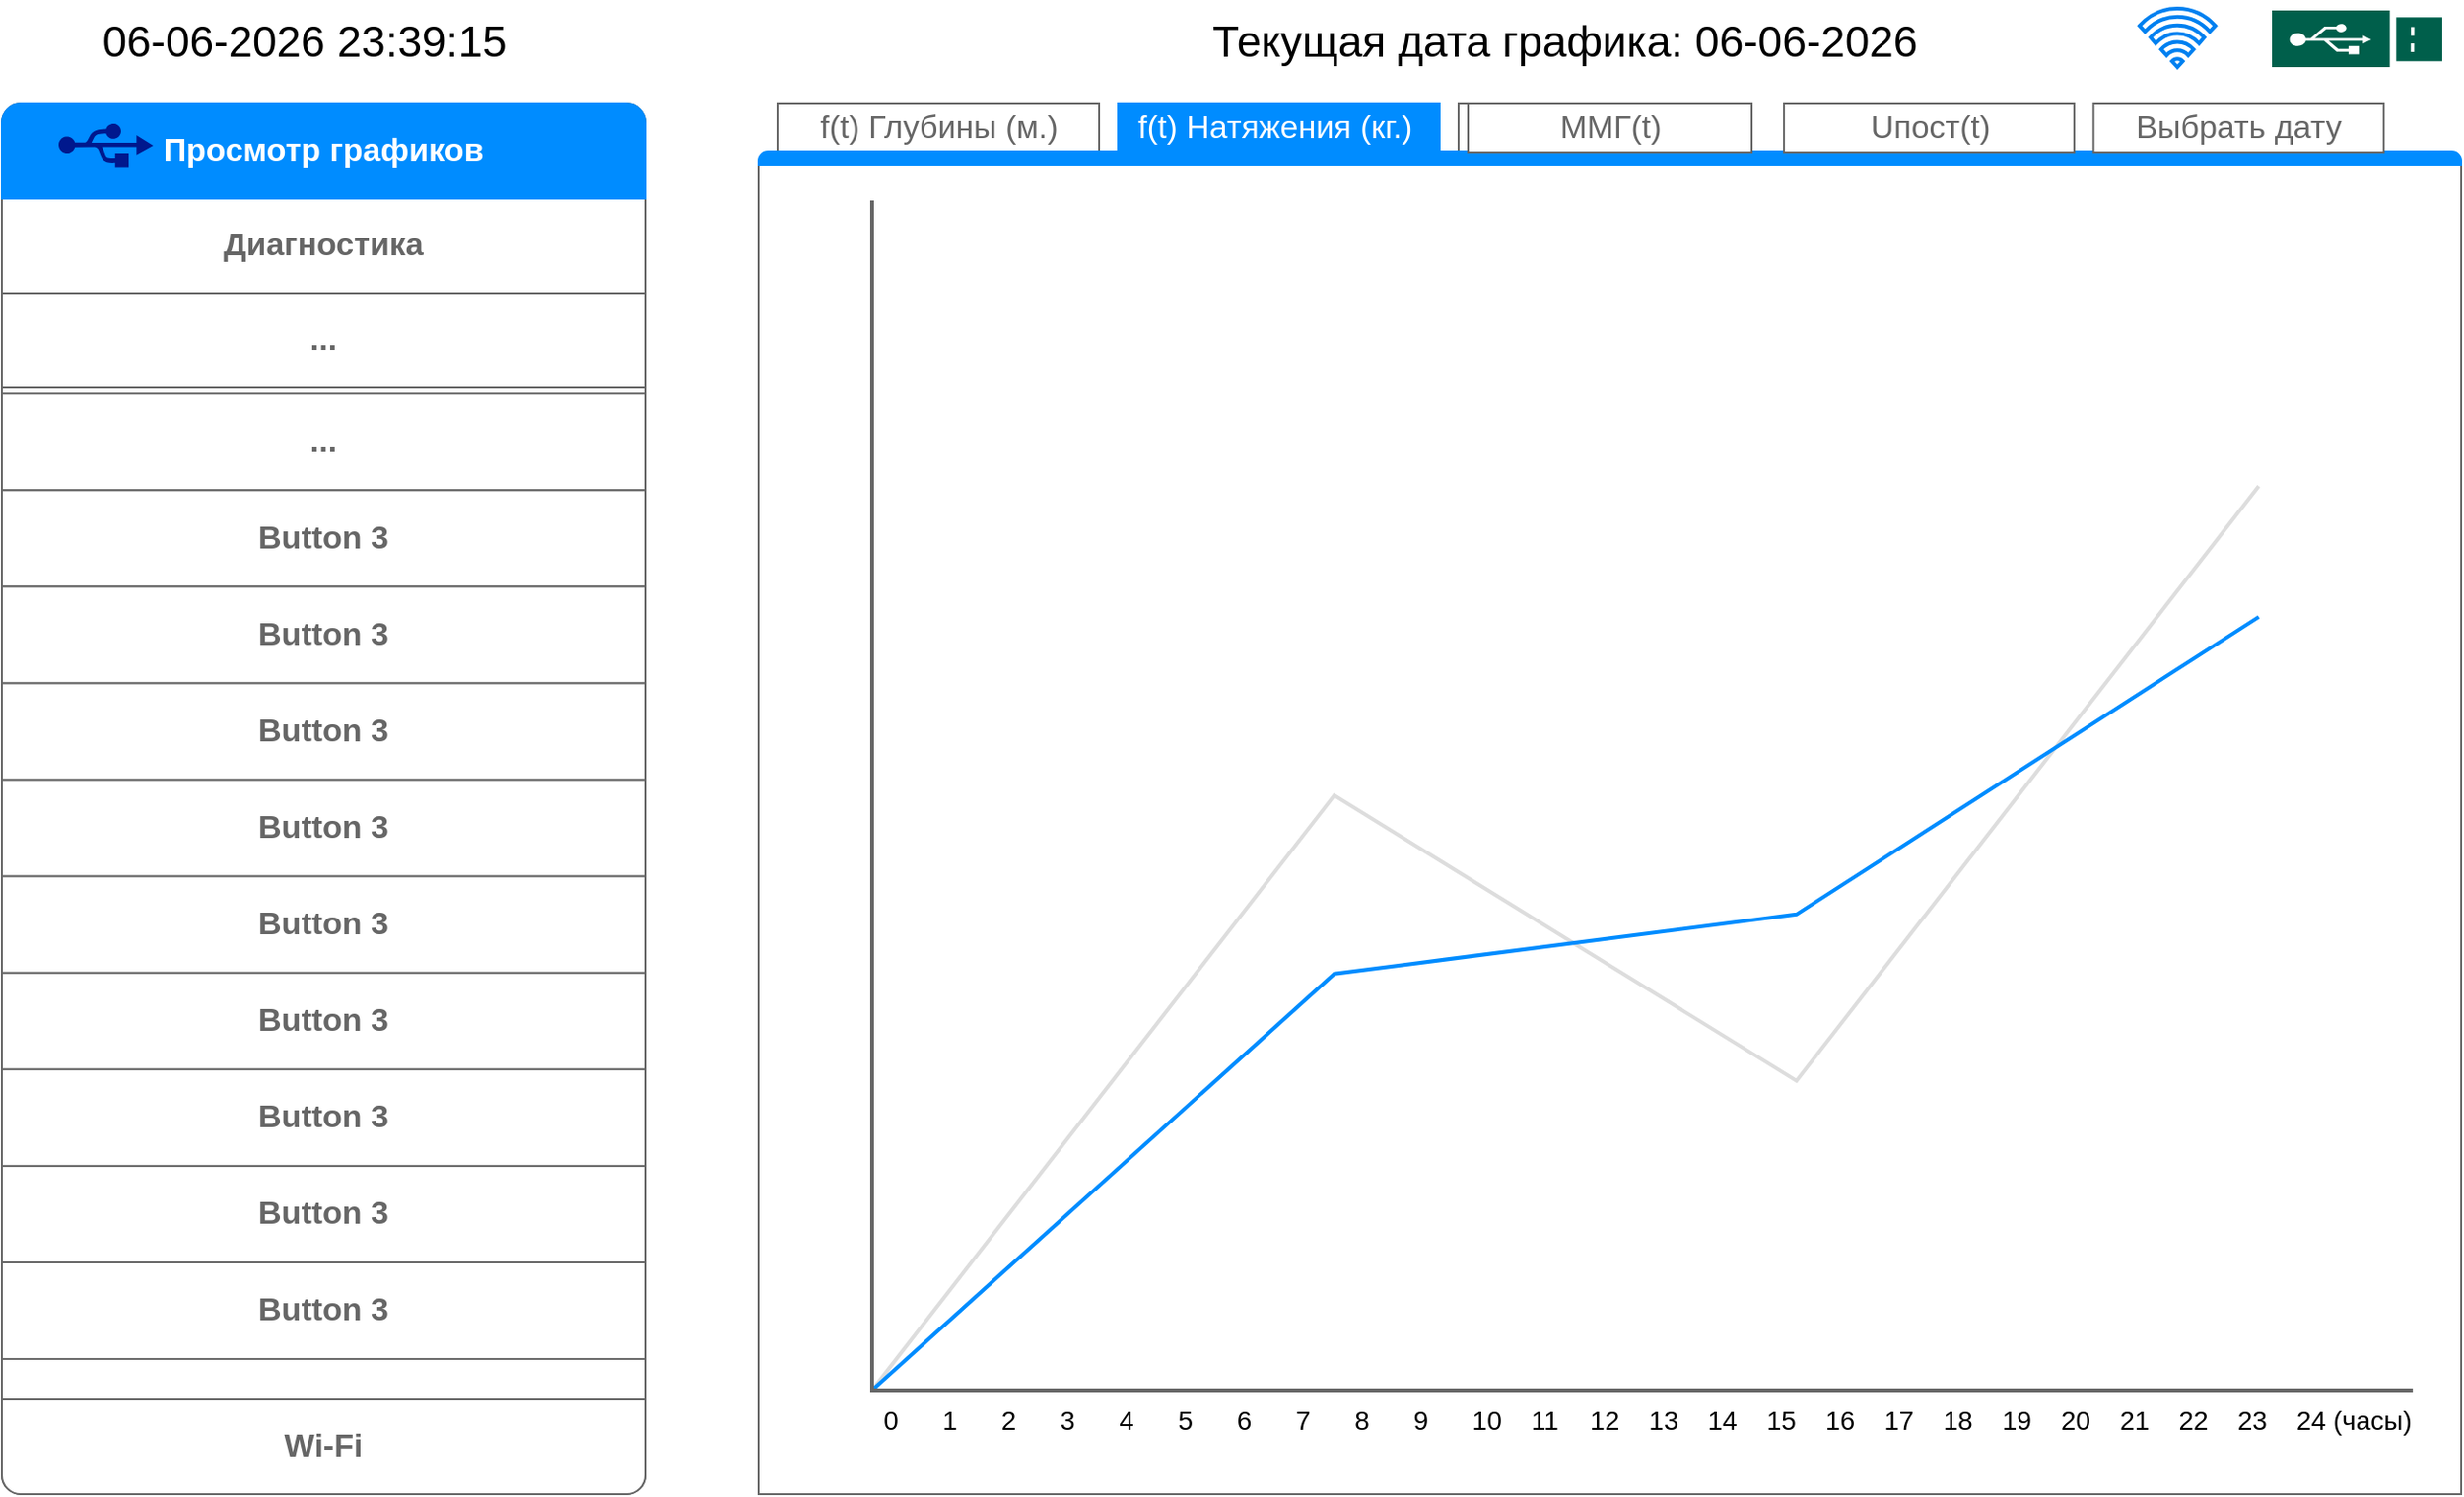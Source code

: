 <mxfile version="22.1.7" type="github">
  <diagram name="Page-1" id="03018318-947c-dd8e-b7a3-06fadd420f32">
    <mxGraphModel dx="1574" dy="921" grid="1" gridSize="10" guides="1" tooltips="1" connect="1" arrows="1" fold="1" page="1" pageScale="1" pageWidth="1400" pageHeight="850" background="none" math="0" shadow="0">
      <root>
        <mxCell id="0" />
        <mxCell id="1" parent="0" />
        <mxCell id="zn1Wa84A3hgmdE-mFcP4-300" value="" style="strokeWidth=1;shadow=0;dashed=0;align=center;html=1;shape=mxgraph.mockup.rrect;rSize=10;strokeColor=#666666;" vertex="1" parent="1">
          <mxGeometry x="60" y="65" width="340" height="735" as="geometry" />
        </mxCell>
        <mxCell id="zn1Wa84A3hgmdE-mFcP4-301" value="Диагностика" style="strokeColor=inherit;fillColor=inherit;gradientColor=inherit;strokeWidth=1;shadow=0;dashed=0;align=center;html=1;shape=mxgraph.mockup.rrect;rSize=0;fontSize=17;fontColor=#666666;fontStyle=1;resizeWidth=1;whiteSpace=wrap;" vertex="1" parent="zn1Wa84A3hgmdE-mFcP4-300">
          <mxGeometry width="340" height="50" relative="1" as="geometry">
            <mxPoint y="50" as="offset" />
          </mxGeometry>
        </mxCell>
        <mxCell id="zn1Wa84A3hgmdE-mFcP4-302" value="..." style="strokeColor=inherit;fillColor=inherit;gradientColor=inherit;strokeWidth=1;shadow=0;dashed=0;align=center;html=1;shape=mxgraph.mockup.rrect;rSize=0;fontSize=17;fontColor=#666666;fontStyle=1;resizeWidth=1;whiteSpace=wrap;" vertex="1" parent="zn1Wa84A3hgmdE-mFcP4-300">
          <mxGeometry width="340" height="50" relative="1" as="geometry">
            <mxPoint y="100" as="offset" />
          </mxGeometry>
        </mxCell>
        <mxCell id="zn1Wa84A3hgmdE-mFcP4-303" value="Wi-Fi" style="strokeColor=inherit;fillColor=inherit;gradientColor=inherit;strokeWidth=1;shadow=0;dashed=0;align=center;html=1;shape=mxgraph.mockup.bottomButton;rSize=10;fontSize=17;fontColor=#666666;fontStyle=1;resizeWidth=1;whiteSpace=wrap;" vertex="1" parent="zn1Wa84A3hgmdE-mFcP4-300">
          <mxGeometry y="1" width="340" height="50" relative="1" as="geometry">
            <mxPoint y="-50" as="offset" />
          </mxGeometry>
        </mxCell>
        <mxCell id="zn1Wa84A3hgmdE-mFcP4-304" value="Просмотр графиков" style="strokeWidth=1;shadow=0;dashed=0;align=center;html=1;shape=mxgraph.mockup.topButton;rSize=10;fontSize=17;fontColor=#ffffff;fontStyle=1;fillColor=#008cff;strokeColor=#008cff;resizeWidth=1;whiteSpace=wrap;" vertex="1" parent="zn1Wa84A3hgmdE-mFcP4-300">
          <mxGeometry width="340" height="50" relative="1" as="geometry" />
        </mxCell>
        <mxCell id="zn1Wa84A3hgmdE-mFcP4-305" value="..." style="strokeColor=inherit;fillColor=inherit;gradientColor=inherit;strokeWidth=1;shadow=0;dashed=0;align=center;html=1;shape=mxgraph.mockup.rrect;rSize=0;fontSize=17;fontColor=#666666;fontStyle=1;resizeWidth=1;whiteSpace=wrap;" vertex="1" parent="zn1Wa84A3hgmdE-mFcP4-300">
          <mxGeometry y="153.125" width="340" height="51.042" as="geometry" />
        </mxCell>
        <mxCell id="zn1Wa84A3hgmdE-mFcP4-306" value="Button 3" style="strokeColor=inherit;fillColor=inherit;gradientColor=inherit;strokeWidth=1;shadow=0;dashed=0;align=center;html=1;shape=mxgraph.mockup.rrect;rSize=0;fontSize=17;fontColor=#666666;fontStyle=1;resizeWidth=1;whiteSpace=wrap;" vertex="1" parent="zn1Wa84A3hgmdE-mFcP4-300">
          <mxGeometry y="204.167" width="340" height="51.042" as="geometry" />
        </mxCell>
        <mxCell id="zn1Wa84A3hgmdE-mFcP4-307" value="Button 3" style="strokeColor=inherit;fillColor=inherit;gradientColor=inherit;strokeWidth=1;shadow=0;dashed=0;align=center;html=1;shape=mxgraph.mockup.rrect;rSize=0;fontSize=17;fontColor=#666666;fontStyle=1;resizeWidth=1;whiteSpace=wrap;" vertex="1" parent="zn1Wa84A3hgmdE-mFcP4-300">
          <mxGeometry y="255.208" width="340" height="51.042" as="geometry" />
        </mxCell>
        <mxCell id="zn1Wa84A3hgmdE-mFcP4-308" value="Button 3" style="strokeColor=inherit;fillColor=inherit;gradientColor=inherit;strokeWidth=1;shadow=0;dashed=0;align=center;html=1;shape=mxgraph.mockup.rrect;rSize=0;fontSize=17;fontColor=#666666;fontStyle=1;resizeWidth=1;whiteSpace=wrap;" vertex="1" parent="zn1Wa84A3hgmdE-mFcP4-300">
          <mxGeometry y="306.25" width="340" height="51.042" as="geometry" />
        </mxCell>
        <mxCell id="zn1Wa84A3hgmdE-mFcP4-309" value="Button 3" style="strokeColor=inherit;fillColor=inherit;gradientColor=inherit;strokeWidth=1;shadow=0;dashed=0;align=center;html=1;shape=mxgraph.mockup.rrect;rSize=0;fontSize=17;fontColor=#666666;fontStyle=1;resizeWidth=1;whiteSpace=wrap;" vertex="1" parent="zn1Wa84A3hgmdE-mFcP4-300">
          <mxGeometry y="357.292" width="340" height="51.042" as="geometry" />
        </mxCell>
        <mxCell id="zn1Wa84A3hgmdE-mFcP4-310" value="Button 3" style="strokeColor=inherit;fillColor=inherit;gradientColor=inherit;strokeWidth=1;shadow=0;dashed=0;align=center;html=1;shape=mxgraph.mockup.rrect;rSize=0;fontSize=17;fontColor=#666666;fontStyle=1;resizeWidth=1;whiteSpace=wrap;" vertex="1" parent="zn1Wa84A3hgmdE-mFcP4-300">
          <mxGeometry y="408.333" width="340" height="51.042" as="geometry" />
        </mxCell>
        <mxCell id="zn1Wa84A3hgmdE-mFcP4-311" value="Button 3" style="strokeColor=inherit;fillColor=inherit;gradientColor=inherit;strokeWidth=1;shadow=0;dashed=0;align=center;html=1;shape=mxgraph.mockup.rrect;rSize=0;fontSize=17;fontColor=#666666;fontStyle=1;resizeWidth=1;whiteSpace=wrap;" vertex="1" parent="zn1Wa84A3hgmdE-mFcP4-300">
          <mxGeometry y="459.375" width="340" height="51.042" as="geometry" />
        </mxCell>
        <mxCell id="zn1Wa84A3hgmdE-mFcP4-312" value="Button 3" style="strokeColor=inherit;fillColor=inherit;gradientColor=inherit;strokeWidth=1;shadow=0;dashed=0;align=center;html=1;shape=mxgraph.mockup.rrect;rSize=0;fontSize=17;fontColor=#666666;fontStyle=1;resizeWidth=1;whiteSpace=wrap;" vertex="1" parent="zn1Wa84A3hgmdE-mFcP4-300">
          <mxGeometry y="510.417" width="340" height="51.042" as="geometry" />
        </mxCell>
        <mxCell id="zn1Wa84A3hgmdE-mFcP4-313" value="Button 3" style="strokeColor=inherit;fillColor=inherit;gradientColor=inherit;strokeWidth=1;shadow=0;dashed=0;align=center;html=1;shape=mxgraph.mockup.rrect;rSize=0;fontSize=17;fontColor=#666666;fontStyle=1;resizeWidth=1;whiteSpace=wrap;" vertex="1" parent="zn1Wa84A3hgmdE-mFcP4-300">
          <mxGeometry y="561.458" width="340" height="51.042" as="geometry" />
        </mxCell>
        <mxCell id="zn1Wa84A3hgmdE-mFcP4-314" value="Button 3" style="strokeColor=inherit;fillColor=inherit;gradientColor=inherit;strokeWidth=1;shadow=0;dashed=0;align=center;html=1;shape=mxgraph.mockup.rrect;rSize=0;fontSize=17;fontColor=#666666;fontStyle=1;resizeWidth=1;whiteSpace=wrap;" vertex="1" parent="zn1Wa84A3hgmdE-mFcP4-300">
          <mxGeometry y="612.5" width="340" height="51.042" as="geometry" />
        </mxCell>
        <mxCell id="zn1Wa84A3hgmdE-mFcP4-490" value="" style="sketch=0;aspect=fixed;pointerEvents=1;shadow=0;dashed=0;html=1;strokeColor=none;labelPosition=center;verticalLabelPosition=bottom;verticalAlign=top;align=center;fillColor=#00188D;shape=mxgraph.mscae.enterprise.usb" vertex="1" parent="zn1Wa84A3hgmdE-mFcP4-300">
          <mxGeometry x="30" y="10.208" width="50" height="23" as="geometry" />
        </mxCell>
        <mxCell id="zn1Wa84A3hgmdE-mFcP4-340" value="" style="strokeWidth=1;shadow=0;dashed=0;align=center;html=1;shape=mxgraph.mockup.containers.marginRect2;rectMarginTop=32;strokeColor=#666666;gradientColor=none;whiteSpace=wrap;" vertex="1" parent="1">
          <mxGeometry x="460" y="65" width="900" height="735" as="geometry" />
        </mxCell>
        <mxCell id="zn1Wa84A3hgmdE-mFcP4-341" value="f(t) Глубины (м.)" style="strokeColor=inherit;fillColor=inherit;gradientColor=inherit;strokeWidth=1;shadow=0;dashed=0;align=center;html=1;shape=mxgraph.mockup.containers.rrect;rSize=0;fontSize=17;fontColor=#666666;gradientColor=none;" vertex="1" parent="zn1Wa84A3hgmdE-mFcP4-340">
          <mxGeometry width="170" height="25" relative="1" as="geometry">
            <mxPoint x="10" as="offset" />
          </mxGeometry>
        </mxCell>
        <mxCell id="zn1Wa84A3hgmdE-mFcP4-342" value="f(t) Натяжения (кг.)&amp;nbsp;" style="strokeWidth=1;shadow=0;dashed=0;align=center;html=1;shape=mxgraph.mockup.containers.rrect;rSize=0;fontSize=17;fontColor=#ffffff;strokeColor=#008cff;fillColor=#008cff;" vertex="1" parent="zn1Wa84A3hgmdE-mFcP4-340">
          <mxGeometry width="170" height="25" relative="1" as="geometry">
            <mxPoint x="190" as="offset" />
          </mxGeometry>
        </mxCell>
        <mxCell id="zn1Wa84A3hgmdE-mFcP4-343" value="f(t) ММГ" style="strokeColor=inherit;fillColor=inherit;gradientColor=inherit;strokeWidth=1;shadow=0;dashed=0;align=center;html=1;shape=mxgraph.mockup.containers.rrect;rSize=0;fontSize=17;fontColor=#666666;gradientColor=none;" vertex="1" parent="zn1Wa84A3hgmdE-mFcP4-340">
          <mxGeometry width="150" height="25" relative="1" as="geometry">
            <mxPoint x="370" as="offset" />
          </mxGeometry>
        </mxCell>
        <mxCell id="zn1Wa84A3hgmdE-mFcP4-344" value="" style="strokeWidth=1;shadow=0;dashed=0;align=center;html=1;shape=mxgraph.mockup.containers.topButton;rSize=5;strokeColor=#008cff;fillColor=#008cff;gradientColor=none;resizeWidth=1;movable=0;deletable=1;" vertex="1" parent="zn1Wa84A3hgmdE-mFcP4-340">
          <mxGeometry width="900.0" height="7" relative="1" as="geometry">
            <mxPoint y="25" as="offset" />
          </mxGeometry>
        </mxCell>
        <mxCell id="zn1Wa84A3hgmdE-mFcP4-480" value="" style="verticalLabelPosition=bottom;shadow=0;dashed=0;align=center;html=1;verticalAlign=top;strokeWidth=1;shape=mxgraph.mockup.graphics.lineChart;strokeColor=none;strokeColor2=#666666;strokeColor3=#008cff;strokeColor4=#dddddd;" vertex="1" parent="zn1Wa84A3hgmdE-mFcP4-340">
          <mxGeometry x="60" y="51.04" width="814.43" height="628.96" as="geometry" />
        </mxCell>
        <mxCell id="zn1Wa84A3hgmdE-mFcP4-488" value="Uпост(t)" style="strokeColor=inherit;fillColor=inherit;gradientColor=inherit;strokeWidth=1;shadow=0;dashed=0;align=center;html=1;shape=mxgraph.mockup.containers.rrect;rSize=0;fontSize=17;fontColor=#666666;gradientColor=none;" vertex="1" parent="zn1Wa84A3hgmdE-mFcP4-340">
          <mxGeometry x="542.045" width="153.409" height="25.521" as="geometry" />
        </mxCell>
        <mxCell id="zn1Wa84A3hgmdE-mFcP4-489" value="Выбрать дату" style="strokeColor=inherit;fillColor=inherit;gradientColor=inherit;strokeWidth=1;shadow=0;dashed=0;align=center;html=1;shape=mxgraph.mockup.containers.rrect;rSize=0;fontSize=17;fontColor=#666666;gradientColor=none;" vertex="1" parent="zn1Wa84A3hgmdE-mFcP4-340">
          <mxGeometry x="705.682" width="153.409" height="25.521" as="geometry" />
        </mxCell>
        <mxCell id="zn1Wa84A3hgmdE-mFcP4-487" value="ММГ(t)" style="strokeColor=inherit;fillColor=inherit;gradientColor=inherit;strokeWidth=1;shadow=0;dashed=0;align=center;html=1;shape=mxgraph.mockup.containers.rrect;rSize=0;fontSize=17;fontColor=#666666;gradientColor=none;" vertex="1" parent="zn1Wa84A3hgmdE-mFcP4-340">
          <mxGeometry x="375" width="150" height="25.521" as="geometry" />
        </mxCell>
        <UserObject label="&lt;font style=&quot;font-size: 14px;&quot;&gt;0 &lt;span style=&quot;white-space: pre;&quot;&gt;&#x9;&lt;/span&gt;1 &lt;span style=&quot;white-space: pre;&quot;&gt;&#x9;&lt;/span&gt;2 &lt;span style=&quot;white-space: pre;&quot;&gt;&#x9;&lt;/span&gt;3 &lt;span style=&quot;white-space: pre;&quot;&gt;&#x9;&lt;/span&gt;4 &lt;span style=&quot;white-space: pre;&quot;&gt;&#x9;&lt;/span&gt;5 &lt;span style=&quot;white-space: pre;&quot;&gt;&#x9;&lt;/span&gt;6 &lt;span style=&quot;white-space: pre;&quot;&gt;&#x9;&lt;/span&gt;7 &lt;span style=&quot;white-space: pre;&quot;&gt;&#x9;&lt;/span&gt;8 &lt;span style=&quot;white-space: pre;&quot;&gt;&#x9;&lt;/span&gt;9 &lt;span style=&quot;white-space: pre;&quot;&gt;&#x9;&lt;/span&gt;10 &lt;span style=&quot;white-space: pre;&quot;&gt;&#x9;&lt;/span&gt;11 &lt;span style=&quot;white-space: pre;&quot;&gt;&#x9;&lt;/span&gt;12 &lt;span style=&quot;white-space: pre;&quot;&gt;&#x9;&lt;/span&gt;13 &lt;span style=&quot;white-space: pre;&quot;&gt;&#x9;&lt;/span&gt;14 &lt;span style=&quot;white-space: pre;&quot;&gt;&#x9;&lt;/span&gt;15 &lt;span style=&quot;white-space: pre;&quot;&gt;&#x9;&lt;/span&gt;16 &lt;span style=&quot;white-space: pre;&quot;&gt;&#x9;&lt;/span&gt;17 &lt;span style=&quot;white-space: pre;&quot;&gt;&#x9;&lt;/span&gt;18 &lt;span style=&quot;white-space: pre;&quot;&gt;&#x9;&lt;/span&gt;19 &lt;span style=&quot;white-space: pre;&quot;&gt;&#x9;&lt;/span&gt;20 &lt;span style=&quot;white-space: pre;&quot;&gt;&#x9;&lt;/span&gt;21 &lt;span style=&quot;white-space: pre;&quot;&gt;&#x9;&lt;/span&gt;22 &lt;span style=&quot;white-space: pre;&quot;&gt;&#x9;&lt;/span&gt;23 &lt;span style=&quot;white-space: pre;&quot;&gt;&#x9;&lt;/span&gt;24 (часы)&lt;/font&gt;" placeholders="1" id="zn1Wa84A3hgmdE-mFcP4-558">
          <mxCell style="text;html=1;strokeColor=none;fillColor=none;align=center;verticalAlign=middle;whiteSpace=wrap;overflow=hidden;" vertex="1" parent="zn1Wa84A3hgmdE-mFcP4-340">
            <mxGeometry x="60" y="685" width="820" height="20" as="geometry" />
          </mxCell>
        </UserObject>
        <UserObject label="&lt;p style=&quot;line-height: 120%;&quot;&gt;&lt;font style=&quot;font-size: 23px;&quot;&gt;%date{dd-mm-yyyy HH:MM:ss}%&lt;/font&gt;&lt;/p&gt;" placeholders="1" id="zn1Wa84A3hgmdE-mFcP4-553">
          <mxCell style="text;html=1;strokeColor=none;fillColor=none;align=center;verticalAlign=middle;whiteSpace=wrap;overflow=hidden;strokeWidth=3;" vertex="1" parent="1">
            <mxGeometry x="100" y="10" width="240" height="40" as="geometry" />
          </mxCell>
        </UserObject>
        <mxCell id="zn1Wa84A3hgmdE-mFcP4-556" value="" style="html=1;verticalLabelPosition=bottom;align=center;labelBackgroundColor=#ffffff;verticalAlign=top;strokeWidth=2;strokeColor=#0080F0;shadow=0;dashed=0;shape=mxgraph.ios7.icons.wifi;pointerEvents=1" vertex="1" parent="1">
          <mxGeometry x="1190" y="14.5" width="40" height="31" as="geometry" />
        </mxCell>
        <mxCell id="zn1Wa84A3hgmdE-mFcP4-557" value="" style="sketch=0;pointerEvents=1;shadow=0;dashed=0;html=1;strokeColor=none;fillColor=#005F4B;labelPosition=center;verticalLabelPosition=bottom;verticalAlign=top;align=center;outlineConnect=0;shape=mxgraph.veeam2.usb_drive;" vertex="1" parent="1">
          <mxGeometry x="1260" y="15.5" width="90" height="30" as="geometry" />
        </mxCell>
        <UserObject label="&lt;p style=&quot;line-height: 120%;&quot;&gt;&lt;font style=&quot;font-size: 23px;&quot;&gt;&amp;nbsp; Текущая дата графика: %date{dd-mm-yyyy}%&lt;/font&gt;&lt;/p&gt;" placeholders="1" id="zn1Wa84A3hgmdE-mFcP4-559">
          <mxCell style="text;html=1;strokeColor=none;fillColor=none;align=center;verticalAlign=middle;whiteSpace=wrap;overflow=hidden;strokeWidth=3;" vertex="1" parent="1">
            <mxGeometry x="600" y="10" width="560" height="40" as="geometry" />
          </mxCell>
        </UserObject>
      </root>
    </mxGraphModel>
  </diagram>
</mxfile>
